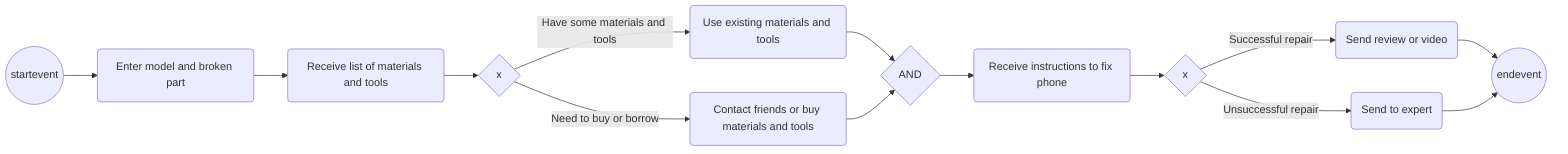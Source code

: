 graph LR
    1:startevent:((startevent)) --> 2:task:(Enter model and broken part)
    2:task: --> 3:task:(Receive list of materials and tools)
    3:task: --> 4:exclusivegateway:{x}
    4:exclusivegateway:{x} --> |Have some materials and tools| 5:task:(Use existing materials and tools)
    4:exclusivegateway:{x} --> |Need to buy or borrow| 6:task:(Contact friends or buy materials and tools)
    5:task: --> 7:parallelgateway:{AND}
    6:task: --> 7:parallelgateway:{AND}
    7:parallelgateway:{AND} --> 8:task:(Receive instructions to fix phone)
    8:task: --> 9:exclusivegateway:{x}
    9:exclusivegateway:{x} --> |Successful repair| 10:task:(Send review or video)
    9:exclusivegateway:{x} --> |Unsuccessful repair| 11:task:(Send to expert)
    10:task: --> 12:endevent:((endevent))
    11:task: --> 12:endevent:((endevent))